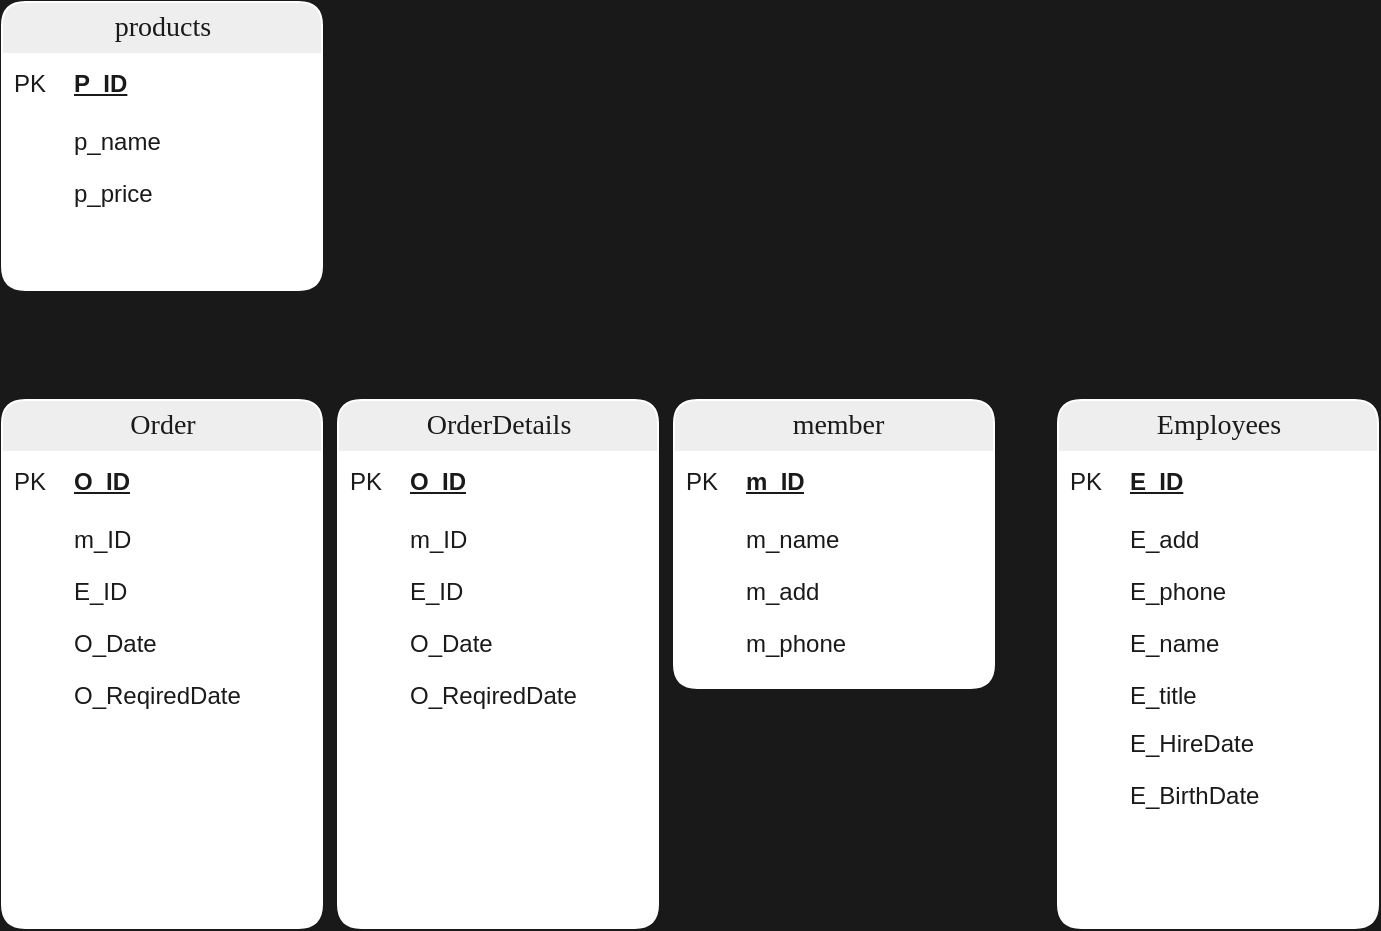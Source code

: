 <mxfile version="20.8.18" type="github">
  <diagram name="Page-1" id="e56a1550-8fbb-45ad-956c-1786394a9013">
    <mxGraphModel dx="2965" dy="899" grid="1" gridSize="24" guides="1" tooltips="1" connect="1" arrows="1" fold="1" page="1" pageScale="1" pageWidth="1100" pageHeight="850" background="#1a1919" math="0" shadow="0">
      <root>
        <mxCell id="0" />
        <mxCell id="1" parent="0" />
        <mxCell id="2e49270ec7c68f3f-80" value="products&lt;br&gt;" style="swimlane;html=1;fontStyle=0;childLayout=stackLayout;horizontal=1;startSize=26;fillColor=#EEEEEE;horizontalStack=0;resizeParent=1;resizeLast=0;collapsible=1;marginBottom=0;swimlaneFillColor=#ffffff;align=center;rounded=1;shadow=0;comic=0;labelBackgroundColor=none;strokeWidth=1;fontFamily=Verdana;fontSize=14;strokeColor=#FFFFFF;fontColor=#1A1A1A;" parent="1" vertex="1">
          <mxGeometry x="-960" y="185" width="160" height="144" as="geometry" />
        </mxCell>
        <mxCell id="2e49270ec7c68f3f-81" value="P_ID" style="shape=partialRectangle;top=0;left=0;right=0;bottom=1;html=1;align=left;verticalAlign=middle;fillColor=none;spacingLeft=34;spacingRight=4;whiteSpace=wrap;overflow=hidden;rotatable=0;points=[[0,0.5],[1,0.5]];portConstraint=eastwest;dropTarget=0;fontStyle=5;rounded=1;labelBackgroundColor=none;strokeColor=#FFFFFF;fontColor=#1A1A1A;" parent="2e49270ec7c68f3f-80" vertex="1">
          <mxGeometry y="26" width="160" height="30" as="geometry" />
        </mxCell>
        <mxCell id="2e49270ec7c68f3f-82" value="PK" style="shape=partialRectangle;top=0;left=0;bottom=0;html=1;fillColor=none;align=left;verticalAlign=middle;spacingLeft=4;spacingRight=4;whiteSpace=wrap;overflow=hidden;rotatable=0;points=[];portConstraint=eastwest;part=1;rounded=1;labelBackgroundColor=none;strokeColor=#FFFFFF;fontColor=#1A1A1A;" parent="2e49270ec7c68f3f-81" vertex="1" connectable="0">
          <mxGeometry width="30" height="30" as="geometry" />
        </mxCell>
        <mxCell id="2e49270ec7c68f3f-83" value="p_name" style="shape=partialRectangle;top=0;left=0;right=0;bottom=0;html=1;align=left;verticalAlign=top;fillColor=none;spacingLeft=34;spacingRight=4;whiteSpace=wrap;overflow=hidden;rotatable=0;points=[[0,0.5],[1,0.5]];portConstraint=eastwest;dropTarget=0;rounded=1;labelBackgroundColor=none;strokeColor=#FFFFFF;fontColor=#1A1A1A;" parent="2e49270ec7c68f3f-80" vertex="1">
          <mxGeometry y="56" width="160" height="26" as="geometry" />
        </mxCell>
        <mxCell id="2e49270ec7c68f3f-84" value="" style="shape=partialRectangle;top=0;left=0;bottom=0;html=1;fillColor=none;align=left;verticalAlign=top;spacingLeft=4;spacingRight=4;whiteSpace=wrap;overflow=hidden;rotatable=0;points=[];portConstraint=eastwest;part=1;rounded=1;labelBackgroundColor=none;strokeColor=#FFFFFF;fontColor=#1A1A1A;" parent="2e49270ec7c68f3f-83" vertex="1" connectable="0">
          <mxGeometry width="30" height="26" as="geometry" />
        </mxCell>
        <mxCell id="2e49270ec7c68f3f-85" value="p_price" style="shape=partialRectangle;top=0;left=0;right=0;bottom=0;html=1;align=left;verticalAlign=top;fillColor=none;spacingLeft=34;spacingRight=4;whiteSpace=wrap;overflow=hidden;rotatable=0;points=[[0,0.5],[1,0.5]];portConstraint=eastwest;dropTarget=0;rounded=1;labelBackgroundColor=none;strokeColor=#FFFFFF;fontColor=#1A1A1A;" parent="2e49270ec7c68f3f-80" vertex="1">
          <mxGeometry y="82" width="160" height="26" as="geometry" />
        </mxCell>
        <mxCell id="2e49270ec7c68f3f-86" value="" style="shape=partialRectangle;top=0;left=0;bottom=0;html=1;fillColor=none;align=left;verticalAlign=top;spacingLeft=4;spacingRight=4;whiteSpace=wrap;overflow=hidden;rotatable=0;points=[];portConstraint=eastwest;part=1;rounded=1;labelBackgroundColor=none;strokeColor=#FFFFFF;fontColor=#1A1A1A;" parent="2e49270ec7c68f3f-85" vertex="1" connectable="0">
          <mxGeometry width="30" height="26" as="geometry" />
        </mxCell>
        <mxCell id="2e49270ec7c68f3f-87" value="" style="shape=partialRectangle;top=0;left=0;right=0;bottom=0;html=1;align=left;verticalAlign=top;fillColor=none;spacingLeft=34;spacingRight=4;whiteSpace=wrap;overflow=hidden;rotatable=0;points=[[0,0.5],[1,0.5]];portConstraint=eastwest;dropTarget=0;rounded=1;labelBackgroundColor=none;strokeColor=#FFFFFF;fontColor=#1A1A1A;" parent="2e49270ec7c68f3f-80" vertex="1">
          <mxGeometry y="108" width="160" height="26" as="geometry" />
        </mxCell>
        <mxCell id="2e49270ec7c68f3f-88" value="" style="shape=partialRectangle;top=0;left=0;bottom=0;html=1;fillColor=none;align=left;verticalAlign=top;spacingLeft=4;spacingRight=4;whiteSpace=wrap;overflow=hidden;rotatable=0;points=[];portConstraint=eastwest;part=1;rounded=1;labelBackgroundColor=none;strokeColor=#FFFFFF;fontColor=#1A1A1A;" parent="2e49270ec7c68f3f-87" vertex="1" connectable="0">
          <mxGeometry width="30" height="26" as="geometry" />
        </mxCell>
        <mxCell id="2e49270ec7c68f3f-89" value="" style="shape=partialRectangle;top=0;left=0;right=0;bottom=0;html=1;align=left;verticalAlign=top;fillColor=none;spacingLeft=34;spacingRight=4;whiteSpace=wrap;overflow=hidden;rotatable=0;points=[[0,0.5],[1,0.5]];portConstraint=eastwest;dropTarget=0;rounded=1;labelBackgroundColor=none;strokeColor=#FFFFFF;fontColor=#1A1A1A;" parent="2e49270ec7c68f3f-80" vertex="1">
          <mxGeometry y="134" width="160" height="10" as="geometry" />
        </mxCell>
        <mxCell id="2e49270ec7c68f3f-90" value="" style="shape=partialRectangle;top=0;left=0;bottom=0;html=1;fillColor=none;align=left;verticalAlign=top;spacingLeft=4;spacingRight=4;whiteSpace=wrap;overflow=hidden;rotatable=0;points=[];portConstraint=eastwest;part=1;rounded=1;labelBackgroundColor=none;strokeColor=#FFFFFF;fontColor=#1A1A1A;" parent="2e49270ec7c68f3f-89" vertex="1" connectable="0">
          <mxGeometry width="30" height="10" as="geometry" />
        </mxCell>
        <mxCell id="abnOiXNKgmM2XyNFH_qa-4" value="&amp;nbsp; member&lt;span style=&quot;white-space: pre;&quot;&gt; &lt;/span&gt;" style="swimlane;html=1;fontStyle=0;childLayout=stackLayout;horizontal=1;startSize=26;fillColor=#EEEEEE;horizontalStack=0;resizeParent=1;resizeLast=0;collapsible=1;marginBottom=0;swimlaneFillColor=#ffffff;align=center;rounded=1;shadow=0;comic=0;labelBackgroundColor=none;strokeWidth=1;fontFamily=Verdana;fontSize=14;strokeColor=#FFFFFF;fontColor=#1A1A1A;" parent="1" vertex="1">
          <mxGeometry x="-624" y="384" width="160" height="144" as="geometry" />
        </mxCell>
        <mxCell id="abnOiXNKgmM2XyNFH_qa-5" value="m_ID" style="shape=partialRectangle;top=0;left=0;right=0;bottom=1;html=1;align=left;verticalAlign=middle;fillColor=none;spacingLeft=34;spacingRight=4;whiteSpace=wrap;overflow=hidden;rotatable=0;points=[[0,0.5],[1,0.5]];portConstraint=eastwest;dropTarget=0;fontStyle=5;strokeColor=#FFFFFF;rounded=1;labelBackgroundColor=none;fontColor=#1A1A1A;" parent="abnOiXNKgmM2XyNFH_qa-4" vertex="1">
          <mxGeometry y="26" width="160" height="30" as="geometry" />
        </mxCell>
        <mxCell id="abnOiXNKgmM2XyNFH_qa-6" value="PK" style="shape=partialRectangle;top=0;left=0;bottom=0;html=1;fillColor=none;align=left;verticalAlign=middle;spacingLeft=4;spacingRight=4;whiteSpace=wrap;overflow=hidden;rotatable=0;points=[];portConstraint=eastwest;part=1;rounded=1;labelBackgroundColor=none;strokeColor=#FFFFFF;fontColor=#1A1A1A;" parent="abnOiXNKgmM2XyNFH_qa-5" vertex="1" connectable="0">
          <mxGeometry width="30" height="30" as="geometry" />
        </mxCell>
        <mxCell id="abnOiXNKgmM2XyNFH_qa-7" value="m_name" style="shape=partialRectangle;top=0;left=0;right=0;bottom=0;html=1;align=left;verticalAlign=top;fillColor=none;spacingLeft=34;spacingRight=4;whiteSpace=wrap;overflow=hidden;rotatable=0;points=[[0,0.5],[1,0.5]];portConstraint=eastwest;dropTarget=0;strokeColor=#FFFFFF;rounded=1;labelBackgroundColor=none;fontColor=#1A1A1A;" parent="abnOiXNKgmM2XyNFH_qa-4" vertex="1">
          <mxGeometry y="56" width="160" height="26" as="geometry" />
        </mxCell>
        <mxCell id="abnOiXNKgmM2XyNFH_qa-8" value="" style="shape=partialRectangle;top=0;left=0;bottom=0;html=1;fillColor=none;align=left;verticalAlign=top;spacingLeft=4;spacingRight=4;whiteSpace=wrap;overflow=hidden;rotatable=0;points=[];portConstraint=eastwest;part=1;rounded=1;labelBackgroundColor=none;strokeColor=#FFFFFF;fontColor=#1A1A1A;" parent="abnOiXNKgmM2XyNFH_qa-7" vertex="1" connectable="0">
          <mxGeometry width="30" height="26" as="geometry" />
        </mxCell>
        <mxCell id="abnOiXNKgmM2XyNFH_qa-9" value="m_add&lt;br&gt;" style="shape=partialRectangle;top=0;left=0;right=0;bottom=0;html=1;align=left;verticalAlign=top;fillColor=none;spacingLeft=34;spacingRight=4;whiteSpace=wrap;overflow=hidden;rotatable=0;points=[[0,0.5],[1,0.5]];portConstraint=eastwest;dropTarget=0;rounded=1;labelBackgroundColor=none;strokeColor=#FFFFFF;fontColor=#1A1A1A;" parent="abnOiXNKgmM2XyNFH_qa-4" vertex="1">
          <mxGeometry y="82" width="160" height="26" as="geometry" />
        </mxCell>
        <mxCell id="abnOiXNKgmM2XyNFH_qa-10" value="" style="shape=partialRectangle;top=0;left=0;bottom=0;html=1;fillColor=none;align=left;verticalAlign=top;spacingLeft=4;spacingRight=4;whiteSpace=wrap;overflow=hidden;rotatable=0;points=[];portConstraint=eastwest;part=1;rounded=1;labelBackgroundColor=none;strokeColor=#FFFFFF;fontColor=#1A1A1A;" parent="abnOiXNKgmM2XyNFH_qa-9" vertex="1" connectable="0">
          <mxGeometry width="30" height="26" as="geometry" />
        </mxCell>
        <mxCell id="abnOiXNKgmM2XyNFH_qa-11" value="m_phone" style="shape=partialRectangle;top=0;left=0;right=0;bottom=0;html=1;align=left;verticalAlign=top;fillColor=none;spacingLeft=34;spacingRight=4;whiteSpace=wrap;overflow=hidden;rotatable=0;points=[[0,0.5],[1,0.5]];portConstraint=eastwest;dropTarget=0;rounded=1;labelBackgroundColor=none;strokeColor=#FFFFFF;fontColor=#1A1A1A;" parent="abnOiXNKgmM2XyNFH_qa-4" vertex="1">
          <mxGeometry y="108" width="160" height="26" as="geometry" />
        </mxCell>
        <mxCell id="abnOiXNKgmM2XyNFH_qa-12" value="" style="shape=partialRectangle;top=0;left=0;bottom=0;html=1;fillColor=none;align=left;verticalAlign=top;spacingLeft=4;spacingRight=4;whiteSpace=wrap;overflow=hidden;rotatable=0;points=[];portConstraint=eastwest;part=1;rounded=1;labelBackgroundColor=none;strokeColor=#FFFFFF;fontColor=#1A1A1A;" parent="abnOiXNKgmM2XyNFH_qa-11" vertex="1" connectable="0">
          <mxGeometry width="30" height="26" as="geometry" />
        </mxCell>
        <mxCell id="abnOiXNKgmM2XyNFH_qa-13" value="" style="shape=partialRectangle;top=0;left=0;right=0;bottom=0;html=1;align=left;verticalAlign=top;fillColor=none;spacingLeft=34;spacingRight=4;whiteSpace=wrap;overflow=hidden;rotatable=0;points=[[0,0.5],[1,0.5]];portConstraint=eastwest;dropTarget=0;rounded=1;labelBackgroundColor=none;strokeColor=#FFFFFF;fontColor=#1A1A1A;" parent="abnOiXNKgmM2XyNFH_qa-4" vertex="1">
          <mxGeometry y="134" width="160" height="10" as="geometry" />
        </mxCell>
        <mxCell id="abnOiXNKgmM2XyNFH_qa-14" value="" style="shape=partialRectangle;top=0;left=0;bottom=0;html=1;fillColor=none;align=left;verticalAlign=top;spacingLeft=4;spacingRight=4;whiteSpace=wrap;overflow=hidden;rotatable=0;points=[];portConstraint=eastwest;part=1;rounded=1;labelBackgroundColor=none;strokeColor=#FFFFFF;fontColor=#1A1A1A;" parent="abnOiXNKgmM2XyNFH_qa-13" vertex="1" connectable="0">
          <mxGeometry width="30" height="10" as="geometry" />
        </mxCell>
        <mxCell id="abnOiXNKgmM2XyNFH_qa-15" value="Employees" style="swimlane;html=1;fontStyle=0;childLayout=stackLayout;horizontal=1;startSize=26;fillColor=#EEEEEE;horizontalStack=0;resizeParent=1;resizeLast=0;collapsible=1;marginBottom=0;swimlaneFillColor=#ffffff;align=center;rounded=1;shadow=0;comic=0;labelBackgroundColor=none;strokeWidth=1;fontFamily=Verdana;fontSize=14;strokeColor=#FFFFFF;fontColor=#1A1A1A;" parent="1" vertex="1">
          <mxGeometry x="-432" y="384" width="160" height="264" as="geometry" />
        </mxCell>
        <mxCell id="abnOiXNKgmM2XyNFH_qa-16" value="E_ID" style="shape=partialRectangle;top=0;left=0;right=0;bottom=1;html=1;align=left;verticalAlign=middle;fillColor=none;spacingLeft=34;spacingRight=4;whiteSpace=wrap;overflow=hidden;rotatable=0;points=[[0,0.5],[1,0.5]];portConstraint=eastwest;dropTarget=0;fontStyle=5;rounded=1;labelBackgroundColor=none;strokeColor=#FFFFFF;fontColor=#1A1A1A;" parent="abnOiXNKgmM2XyNFH_qa-15" vertex="1">
          <mxGeometry y="26" width="160" height="30" as="geometry" />
        </mxCell>
        <mxCell id="abnOiXNKgmM2XyNFH_qa-17" value="PK" style="shape=partialRectangle;top=0;left=0;bottom=0;html=1;fillColor=none;align=left;verticalAlign=middle;spacingLeft=4;spacingRight=4;whiteSpace=wrap;overflow=hidden;rotatable=0;points=[];portConstraint=eastwest;part=1;rounded=1;labelBackgroundColor=none;strokeColor=#FFFFFF;fontColor=#1A1A1A;" parent="abnOiXNKgmM2XyNFH_qa-16" vertex="1" connectable="0">
          <mxGeometry width="30" height="30" as="geometry" />
        </mxCell>
        <mxCell id="abnOiXNKgmM2XyNFH_qa-18" value="E_add" style="shape=partialRectangle;top=0;left=0;right=0;bottom=0;html=1;align=left;verticalAlign=top;fillColor=none;spacingLeft=34;spacingRight=4;whiteSpace=wrap;overflow=hidden;rotatable=0;points=[[0,0.5],[1,0.5]];portConstraint=eastwest;dropTarget=0;rounded=1;labelBackgroundColor=none;strokeColor=#FFFFFF;fontColor=#1A1A1A;" parent="abnOiXNKgmM2XyNFH_qa-15" vertex="1">
          <mxGeometry y="56" width="160" height="26" as="geometry" />
        </mxCell>
        <mxCell id="abnOiXNKgmM2XyNFH_qa-19" value="" style="shape=partialRectangle;top=0;left=0;bottom=0;html=1;fillColor=none;align=left;verticalAlign=top;spacingLeft=4;spacingRight=4;whiteSpace=wrap;overflow=hidden;rotatable=0;points=[];portConstraint=eastwest;part=1;rounded=1;labelBackgroundColor=none;strokeColor=#FFFFFF;fontColor=#1A1A1A;" parent="abnOiXNKgmM2XyNFH_qa-18" vertex="1" connectable="0">
          <mxGeometry width="30" height="26" as="geometry" />
        </mxCell>
        <mxCell id="abnOiXNKgmM2XyNFH_qa-20" value="E_phone" style="shape=partialRectangle;top=0;left=0;right=0;bottom=0;html=1;align=left;verticalAlign=top;fillColor=none;spacingLeft=34;spacingRight=4;whiteSpace=wrap;overflow=hidden;rotatable=0;points=[[0,0.5],[1,0.5]];portConstraint=eastwest;dropTarget=0;rounded=1;labelBackgroundColor=none;strokeColor=#FFFFFF;fontColor=#1A1A1A;" parent="abnOiXNKgmM2XyNFH_qa-15" vertex="1">
          <mxGeometry y="82" width="160" height="26" as="geometry" />
        </mxCell>
        <mxCell id="abnOiXNKgmM2XyNFH_qa-21" value="" style="shape=partialRectangle;top=0;left=0;bottom=0;html=1;fillColor=none;align=left;verticalAlign=top;spacingLeft=4;spacingRight=4;whiteSpace=wrap;overflow=hidden;rotatable=0;points=[];portConstraint=eastwest;part=1;rounded=1;labelBackgroundColor=none;strokeColor=#FFFFFF;fontColor=#1A1A1A;" parent="abnOiXNKgmM2XyNFH_qa-20" vertex="1" connectable="0">
          <mxGeometry width="30" height="26" as="geometry" />
        </mxCell>
        <mxCell id="DGy8wW0bnOwUJhjJxoRM-4" value="E_name" style="shape=partialRectangle;top=0;left=0;right=0;bottom=0;html=1;align=left;verticalAlign=top;fillColor=none;spacingLeft=34;spacingRight=4;whiteSpace=wrap;overflow=hidden;rotatable=0;points=[[0,0.5],[1,0.5]];portConstraint=eastwest;dropTarget=0;rounded=1;labelBackgroundColor=none;strokeColor=#FFFFFF;fontColor=#1A1A1A;" vertex="1" parent="abnOiXNKgmM2XyNFH_qa-15">
          <mxGeometry y="108" width="160" height="26" as="geometry" />
        </mxCell>
        <mxCell id="DGy8wW0bnOwUJhjJxoRM-5" value="" style="shape=partialRectangle;top=0;left=0;bottom=0;html=1;fillColor=none;align=left;verticalAlign=top;spacingLeft=4;spacingRight=4;whiteSpace=wrap;overflow=hidden;rotatable=0;points=[];portConstraint=eastwest;part=1;rounded=1;labelBackgroundColor=none;strokeColor=#FFFFFF;fontColor=#1A1A1A;" vertex="1" connectable="0" parent="DGy8wW0bnOwUJhjJxoRM-4">
          <mxGeometry width="30" height="26" as="geometry" />
        </mxCell>
        <mxCell id="DGy8wW0bnOwUJhjJxoRM-2" value="E_title" style="shape=partialRectangle;top=0;left=0;right=0;bottom=0;html=1;align=left;verticalAlign=top;fillColor=none;spacingLeft=34;spacingRight=4;whiteSpace=wrap;overflow=hidden;rotatable=0;points=[[0,0.5],[1,0.5]];portConstraint=eastwest;dropTarget=0;rounded=1;labelBackgroundColor=none;strokeColor=#FFFFFF;fontColor=#1A1A1A;" vertex="1" parent="abnOiXNKgmM2XyNFH_qa-15">
          <mxGeometry y="134" width="160" height="24" as="geometry" />
        </mxCell>
        <mxCell id="DGy8wW0bnOwUJhjJxoRM-3" value="" style="shape=partialRectangle;top=0;left=0;bottom=0;html=1;fillColor=none;align=left;verticalAlign=top;spacingLeft=4;spacingRight=4;whiteSpace=wrap;overflow=hidden;rotatable=0;points=[];portConstraint=eastwest;part=1;rounded=1;labelBackgroundColor=none;strokeColor=#FFFFFF;fontColor=#1A1A1A;" vertex="1" connectable="0" parent="DGy8wW0bnOwUJhjJxoRM-2">
          <mxGeometry width="30" height="24" as="geometry" />
        </mxCell>
        <mxCell id="DGy8wW0bnOwUJhjJxoRM-6" value="E_HireDate" style="shape=partialRectangle;top=0;left=0;right=0;bottom=0;html=1;align=left;verticalAlign=top;fillColor=none;spacingLeft=34;spacingRight=4;whiteSpace=wrap;overflow=hidden;rotatable=0;points=[[0,0.5],[1,0.5]];portConstraint=eastwest;dropTarget=0;rounded=1;labelBackgroundColor=none;strokeColor=#FFFFFF;fontColor=#1A1A1A;" vertex="1" parent="abnOiXNKgmM2XyNFH_qa-15">
          <mxGeometry y="158" width="160" height="26" as="geometry" />
        </mxCell>
        <mxCell id="DGy8wW0bnOwUJhjJxoRM-7" value="" style="shape=partialRectangle;top=0;left=0;bottom=0;html=1;fillColor=none;align=left;verticalAlign=top;spacingLeft=4;spacingRight=4;whiteSpace=wrap;overflow=hidden;rotatable=0;points=[];portConstraint=eastwest;part=1;rounded=1;labelBackgroundColor=none;strokeColor=#FFFFFF;fontColor=#1A1A1A;" vertex="1" connectable="0" parent="DGy8wW0bnOwUJhjJxoRM-6">
          <mxGeometry width="30" height="26" as="geometry" />
        </mxCell>
        <mxCell id="DGy8wW0bnOwUJhjJxoRM-8" value="E_BirthDate" style="shape=partialRectangle;top=0;left=0;right=0;bottom=0;html=1;align=left;verticalAlign=top;fillColor=none;spacingLeft=34;spacingRight=4;whiteSpace=wrap;overflow=hidden;rotatable=0;points=[[0,0.5],[1,0.5]];portConstraint=eastwest;dropTarget=0;rounded=1;labelBackgroundColor=none;strokeColor=#FFFFFF;fontColor=#1A1A1A;" vertex="1" parent="abnOiXNKgmM2XyNFH_qa-15">
          <mxGeometry y="184" width="160" height="26" as="geometry" />
        </mxCell>
        <mxCell id="DGy8wW0bnOwUJhjJxoRM-9" value="" style="shape=partialRectangle;top=0;left=0;bottom=0;html=1;fillColor=none;align=left;verticalAlign=top;spacingLeft=4;spacingRight=4;whiteSpace=wrap;overflow=hidden;rotatable=0;points=[];portConstraint=eastwest;part=1;rounded=1;labelBackgroundColor=none;strokeColor=#FFFFFF;fontColor=#1A1A1A;" vertex="1" connectable="0" parent="DGy8wW0bnOwUJhjJxoRM-8">
          <mxGeometry width="30" height="26" as="geometry" />
        </mxCell>
        <mxCell id="DGy8wW0bnOwUJhjJxoRM-10" value="Order&lt;br&gt;" style="swimlane;html=1;fontStyle=0;childLayout=stackLayout;horizontal=1;startSize=26;fillColor=#EEEEEE;horizontalStack=0;resizeParent=1;resizeLast=0;collapsible=1;marginBottom=0;swimlaneFillColor=#ffffff;align=center;rounded=1;shadow=0;comic=0;labelBackgroundColor=none;strokeWidth=1;fontFamily=Verdana;fontSize=14;strokeColor=#FFFFFF;fontColor=#1A1A1A;" vertex="1" parent="1">
          <mxGeometry x="-960" y="384" width="160" height="264" as="geometry" />
        </mxCell>
        <mxCell id="DGy8wW0bnOwUJhjJxoRM-11" value="O_ID" style="shape=partialRectangle;top=0;left=0;right=0;bottom=1;html=1;align=left;verticalAlign=middle;fillColor=none;spacingLeft=34;spacingRight=4;whiteSpace=wrap;overflow=hidden;rotatable=0;points=[[0,0.5],[1,0.5]];portConstraint=eastwest;dropTarget=0;fontStyle=5;rounded=1;labelBackgroundColor=none;strokeColor=#FFFFFF;fontColor=#1A1A1A;" vertex="1" parent="DGy8wW0bnOwUJhjJxoRM-10">
          <mxGeometry y="26" width="160" height="30" as="geometry" />
        </mxCell>
        <mxCell id="DGy8wW0bnOwUJhjJxoRM-12" value="PK" style="shape=partialRectangle;top=0;left=0;bottom=0;html=1;fillColor=none;align=left;verticalAlign=middle;spacingLeft=4;spacingRight=4;whiteSpace=wrap;overflow=hidden;rotatable=0;points=[];portConstraint=eastwest;part=1;rounded=1;labelBackgroundColor=none;strokeColor=#FFFFFF;fontColor=#1A1A1A;" vertex="1" connectable="0" parent="DGy8wW0bnOwUJhjJxoRM-11">
          <mxGeometry width="30" height="30" as="geometry" />
        </mxCell>
        <mxCell id="DGy8wW0bnOwUJhjJxoRM-13" value="m_ID" style="shape=partialRectangle;top=0;left=0;right=0;bottom=0;html=1;align=left;verticalAlign=top;fillColor=none;spacingLeft=34;spacingRight=4;whiteSpace=wrap;overflow=hidden;rotatable=0;points=[[0,0.5],[1,0.5]];portConstraint=eastwest;dropTarget=0;rounded=1;labelBackgroundColor=none;strokeColor=#FFFFFF;fontColor=#1A1A1A;" vertex="1" parent="DGy8wW0bnOwUJhjJxoRM-10">
          <mxGeometry y="56" width="160" height="26" as="geometry" />
        </mxCell>
        <mxCell id="DGy8wW0bnOwUJhjJxoRM-14" value="" style="shape=partialRectangle;top=0;left=0;bottom=0;html=1;fillColor=none;align=left;verticalAlign=top;spacingLeft=4;spacingRight=4;whiteSpace=wrap;overflow=hidden;rotatable=0;points=[];portConstraint=eastwest;part=1;rounded=1;labelBackgroundColor=none;strokeColor=#FFFFFF;fontColor=#1A1A1A;" vertex="1" connectable="0" parent="DGy8wW0bnOwUJhjJxoRM-13">
          <mxGeometry width="30" height="26" as="geometry" />
        </mxCell>
        <mxCell id="DGy8wW0bnOwUJhjJxoRM-27" value="E_ID" style="shape=partialRectangle;top=0;left=0;right=0;bottom=0;html=1;align=left;verticalAlign=top;fillColor=none;spacingLeft=34;spacingRight=4;whiteSpace=wrap;overflow=hidden;rotatable=0;points=[[0,0.5],[1,0.5]];portConstraint=eastwest;dropTarget=0;rounded=1;labelBackgroundColor=none;strokeColor=#FFFFFF;fontColor=#1A1A1A;" vertex="1" parent="DGy8wW0bnOwUJhjJxoRM-10">
          <mxGeometry y="82" width="160" height="26" as="geometry" />
        </mxCell>
        <mxCell id="DGy8wW0bnOwUJhjJxoRM-28" value="" style="shape=partialRectangle;top=0;left=0;bottom=0;html=1;fillColor=none;align=left;verticalAlign=top;spacingLeft=4;spacingRight=4;whiteSpace=wrap;overflow=hidden;rotatable=0;points=[];portConstraint=eastwest;part=1;rounded=1;labelBackgroundColor=none;strokeColor=#FFFFFF;fontColor=#1A1A1A;" vertex="1" connectable="0" parent="DGy8wW0bnOwUJhjJxoRM-27">
          <mxGeometry width="30" height="26" as="geometry" />
        </mxCell>
        <mxCell id="DGy8wW0bnOwUJhjJxoRM-15" value="O_Date" style="shape=partialRectangle;top=0;left=0;right=0;bottom=0;html=1;align=left;verticalAlign=top;fillColor=none;spacingLeft=34;spacingRight=4;whiteSpace=wrap;overflow=hidden;rotatable=0;points=[[0,0.5],[1,0.5]];portConstraint=eastwest;dropTarget=0;rounded=1;labelBackgroundColor=none;strokeColor=#FFFFFF;fontColor=#1A1A1A;" vertex="1" parent="DGy8wW0bnOwUJhjJxoRM-10">
          <mxGeometry y="108" width="160" height="26" as="geometry" />
        </mxCell>
        <mxCell id="DGy8wW0bnOwUJhjJxoRM-16" value="" style="shape=partialRectangle;top=0;left=0;bottom=0;html=1;fillColor=none;align=left;verticalAlign=top;spacingLeft=4;spacingRight=4;whiteSpace=wrap;overflow=hidden;rotatable=0;points=[];portConstraint=eastwest;part=1;rounded=1;labelBackgroundColor=none;strokeColor=#FFFFFF;fontColor=#1A1A1A;" vertex="1" connectable="0" parent="DGy8wW0bnOwUJhjJxoRM-15">
          <mxGeometry width="30" height="26" as="geometry" />
        </mxCell>
        <mxCell id="DGy8wW0bnOwUJhjJxoRM-17" value="O_ReqiredDate" style="shape=partialRectangle;top=0;left=0;right=0;bottom=0;html=1;align=left;verticalAlign=top;fillColor=none;spacingLeft=34;spacingRight=4;whiteSpace=wrap;overflow=hidden;rotatable=0;points=[[0,0.5],[1,0.5]];portConstraint=eastwest;dropTarget=0;rounded=1;labelBackgroundColor=none;strokeColor=#FFFFFF;fontColor=#1A1A1A;" vertex="1" parent="DGy8wW0bnOwUJhjJxoRM-10">
          <mxGeometry y="134" width="160" height="26" as="geometry" />
        </mxCell>
        <mxCell id="DGy8wW0bnOwUJhjJxoRM-18" value="" style="shape=partialRectangle;top=0;left=0;bottom=0;html=1;fillColor=none;align=left;verticalAlign=top;spacingLeft=4;spacingRight=4;whiteSpace=wrap;overflow=hidden;rotatable=0;points=[];portConstraint=eastwest;part=1;rounded=1;labelBackgroundColor=none;strokeColor=#FFFFFF;fontColor=#1A1A1A;" vertex="1" connectable="0" parent="DGy8wW0bnOwUJhjJxoRM-17">
          <mxGeometry width="30" height="26" as="geometry" />
        </mxCell>
        <mxCell id="DGy8wW0bnOwUJhjJxoRM-29" value="OrderDetails" style="swimlane;html=1;fontStyle=0;childLayout=stackLayout;horizontal=1;startSize=26;fillColor=#EEEEEE;horizontalStack=0;resizeParent=1;resizeLast=0;collapsible=1;marginBottom=0;swimlaneFillColor=#ffffff;align=center;rounded=1;shadow=0;comic=0;labelBackgroundColor=none;strokeWidth=1;fontFamily=Verdana;fontSize=14;strokeColor=#FFFFFF;fontColor=#1A1A1A;" vertex="1" parent="1">
          <mxGeometry x="-792" y="384" width="160" height="264" as="geometry" />
        </mxCell>
        <mxCell id="DGy8wW0bnOwUJhjJxoRM-30" value="O_ID" style="shape=partialRectangle;top=0;left=0;right=0;bottom=1;html=1;align=left;verticalAlign=middle;fillColor=none;spacingLeft=34;spacingRight=4;whiteSpace=wrap;overflow=hidden;rotatable=0;points=[[0,0.5],[1,0.5]];portConstraint=eastwest;dropTarget=0;fontStyle=5;rounded=1;labelBackgroundColor=none;strokeColor=#FFFFFF;fontColor=#1A1A1A;" vertex="1" parent="DGy8wW0bnOwUJhjJxoRM-29">
          <mxGeometry y="26" width="160" height="30" as="geometry" />
        </mxCell>
        <mxCell id="DGy8wW0bnOwUJhjJxoRM-31" value="PK" style="shape=partialRectangle;top=0;left=0;bottom=0;html=1;fillColor=none;align=left;verticalAlign=middle;spacingLeft=4;spacingRight=4;whiteSpace=wrap;overflow=hidden;rotatable=0;points=[];portConstraint=eastwest;part=1;rounded=1;labelBackgroundColor=none;strokeColor=#FFFFFF;fontColor=#1A1A1A;" vertex="1" connectable="0" parent="DGy8wW0bnOwUJhjJxoRM-30">
          <mxGeometry width="30" height="30" as="geometry" />
        </mxCell>
        <mxCell id="DGy8wW0bnOwUJhjJxoRM-32" value="m_ID" style="shape=partialRectangle;top=0;left=0;right=0;bottom=0;html=1;align=left;verticalAlign=top;fillColor=none;spacingLeft=34;spacingRight=4;whiteSpace=wrap;overflow=hidden;rotatable=0;points=[[0,0.5],[1,0.5]];portConstraint=eastwest;dropTarget=0;rounded=1;labelBackgroundColor=none;strokeColor=#FFFFFF;fontColor=#1A1A1A;" vertex="1" parent="DGy8wW0bnOwUJhjJxoRM-29">
          <mxGeometry y="56" width="160" height="26" as="geometry" />
        </mxCell>
        <mxCell id="DGy8wW0bnOwUJhjJxoRM-33" value="" style="shape=partialRectangle;top=0;left=0;bottom=0;html=1;fillColor=none;align=left;verticalAlign=top;spacingLeft=4;spacingRight=4;whiteSpace=wrap;overflow=hidden;rotatable=0;points=[];portConstraint=eastwest;part=1;rounded=1;labelBackgroundColor=none;strokeColor=#FFFFFF;fontColor=#1A1A1A;" vertex="1" connectable="0" parent="DGy8wW0bnOwUJhjJxoRM-32">
          <mxGeometry width="30" height="26" as="geometry" />
        </mxCell>
        <mxCell id="DGy8wW0bnOwUJhjJxoRM-34" value="E_ID" style="shape=partialRectangle;top=0;left=0;right=0;bottom=0;html=1;align=left;verticalAlign=top;fillColor=none;spacingLeft=34;spacingRight=4;whiteSpace=wrap;overflow=hidden;rotatable=0;points=[[0,0.5],[1,0.5]];portConstraint=eastwest;dropTarget=0;rounded=1;labelBackgroundColor=none;strokeColor=#FFFFFF;fontColor=#1A1A1A;" vertex="1" parent="DGy8wW0bnOwUJhjJxoRM-29">
          <mxGeometry y="82" width="160" height="26" as="geometry" />
        </mxCell>
        <mxCell id="DGy8wW0bnOwUJhjJxoRM-35" value="" style="shape=partialRectangle;top=0;left=0;bottom=0;html=1;fillColor=none;align=left;verticalAlign=top;spacingLeft=4;spacingRight=4;whiteSpace=wrap;overflow=hidden;rotatable=0;points=[];portConstraint=eastwest;part=1;rounded=1;labelBackgroundColor=none;strokeColor=#FFFFFF;fontColor=#1A1A1A;" vertex="1" connectable="0" parent="DGy8wW0bnOwUJhjJxoRM-34">
          <mxGeometry width="30" height="26" as="geometry" />
        </mxCell>
        <mxCell id="DGy8wW0bnOwUJhjJxoRM-36" value="O_Date" style="shape=partialRectangle;top=0;left=0;right=0;bottom=0;html=1;align=left;verticalAlign=top;fillColor=none;spacingLeft=34;spacingRight=4;whiteSpace=wrap;overflow=hidden;rotatable=0;points=[[0,0.5],[1,0.5]];portConstraint=eastwest;dropTarget=0;rounded=1;labelBackgroundColor=none;strokeColor=#FFFFFF;fontColor=#1A1A1A;" vertex="1" parent="DGy8wW0bnOwUJhjJxoRM-29">
          <mxGeometry y="108" width="160" height="26" as="geometry" />
        </mxCell>
        <mxCell id="DGy8wW0bnOwUJhjJxoRM-37" value="" style="shape=partialRectangle;top=0;left=0;bottom=0;html=1;fillColor=none;align=left;verticalAlign=top;spacingLeft=4;spacingRight=4;whiteSpace=wrap;overflow=hidden;rotatable=0;points=[];portConstraint=eastwest;part=1;rounded=1;labelBackgroundColor=none;strokeColor=#FFFFFF;fontColor=#1A1A1A;" vertex="1" connectable="0" parent="DGy8wW0bnOwUJhjJxoRM-36">
          <mxGeometry width="30" height="26" as="geometry" />
        </mxCell>
        <mxCell id="DGy8wW0bnOwUJhjJxoRM-38" value="O_ReqiredDate" style="shape=partialRectangle;top=0;left=0;right=0;bottom=0;html=1;align=left;verticalAlign=top;fillColor=none;spacingLeft=34;spacingRight=4;whiteSpace=wrap;overflow=hidden;rotatable=0;points=[[0,0.5],[1,0.5]];portConstraint=eastwest;dropTarget=0;rounded=1;labelBackgroundColor=none;strokeColor=#FFFFFF;fontColor=#1A1A1A;" vertex="1" parent="DGy8wW0bnOwUJhjJxoRM-29">
          <mxGeometry y="134" width="160" height="26" as="geometry" />
        </mxCell>
        <mxCell id="DGy8wW0bnOwUJhjJxoRM-39" value="" style="shape=partialRectangle;top=0;left=0;bottom=0;html=1;fillColor=none;align=left;verticalAlign=top;spacingLeft=4;spacingRight=4;whiteSpace=wrap;overflow=hidden;rotatable=0;points=[];portConstraint=eastwest;part=1;rounded=1;labelBackgroundColor=none;strokeColor=#FFFFFF;fontColor=#1A1A1A;" vertex="1" connectable="0" parent="DGy8wW0bnOwUJhjJxoRM-38">
          <mxGeometry width="30" height="26" as="geometry" />
        </mxCell>
      </root>
    </mxGraphModel>
  </diagram>
</mxfile>

